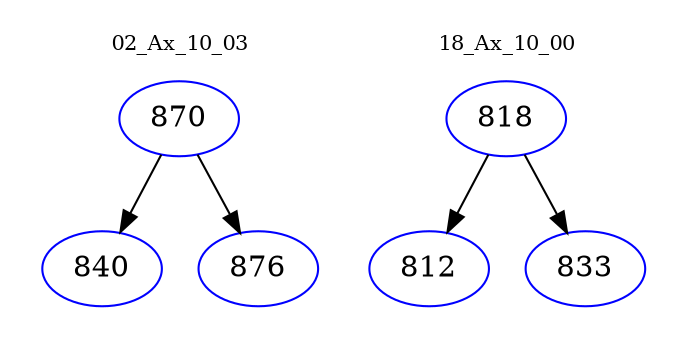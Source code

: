 digraph{
subgraph cluster_0 {
color = white
label = "02_Ax_10_03";
fontsize=10;
T0_870 [label="870", color="blue"]
T0_870 -> T0_840 [color="black"]
T0_840 [label="840", color="blue"]
T0_870 -> T0_876 [color="black"]
T0_876 [label="876", color="blue"]
}
subgraph cluster_1 {
color = white
label = "18_Ax_10_00";
fontsize=10;
T1_818 [label="818", color="blue"]
T1_818 -> T1_812 [color="black"]
T1_812 [label="812", color="blue"]
T1_818 -> T1_833 [color="black"]
T1_833 [label="833", color="blue"]
}
}
